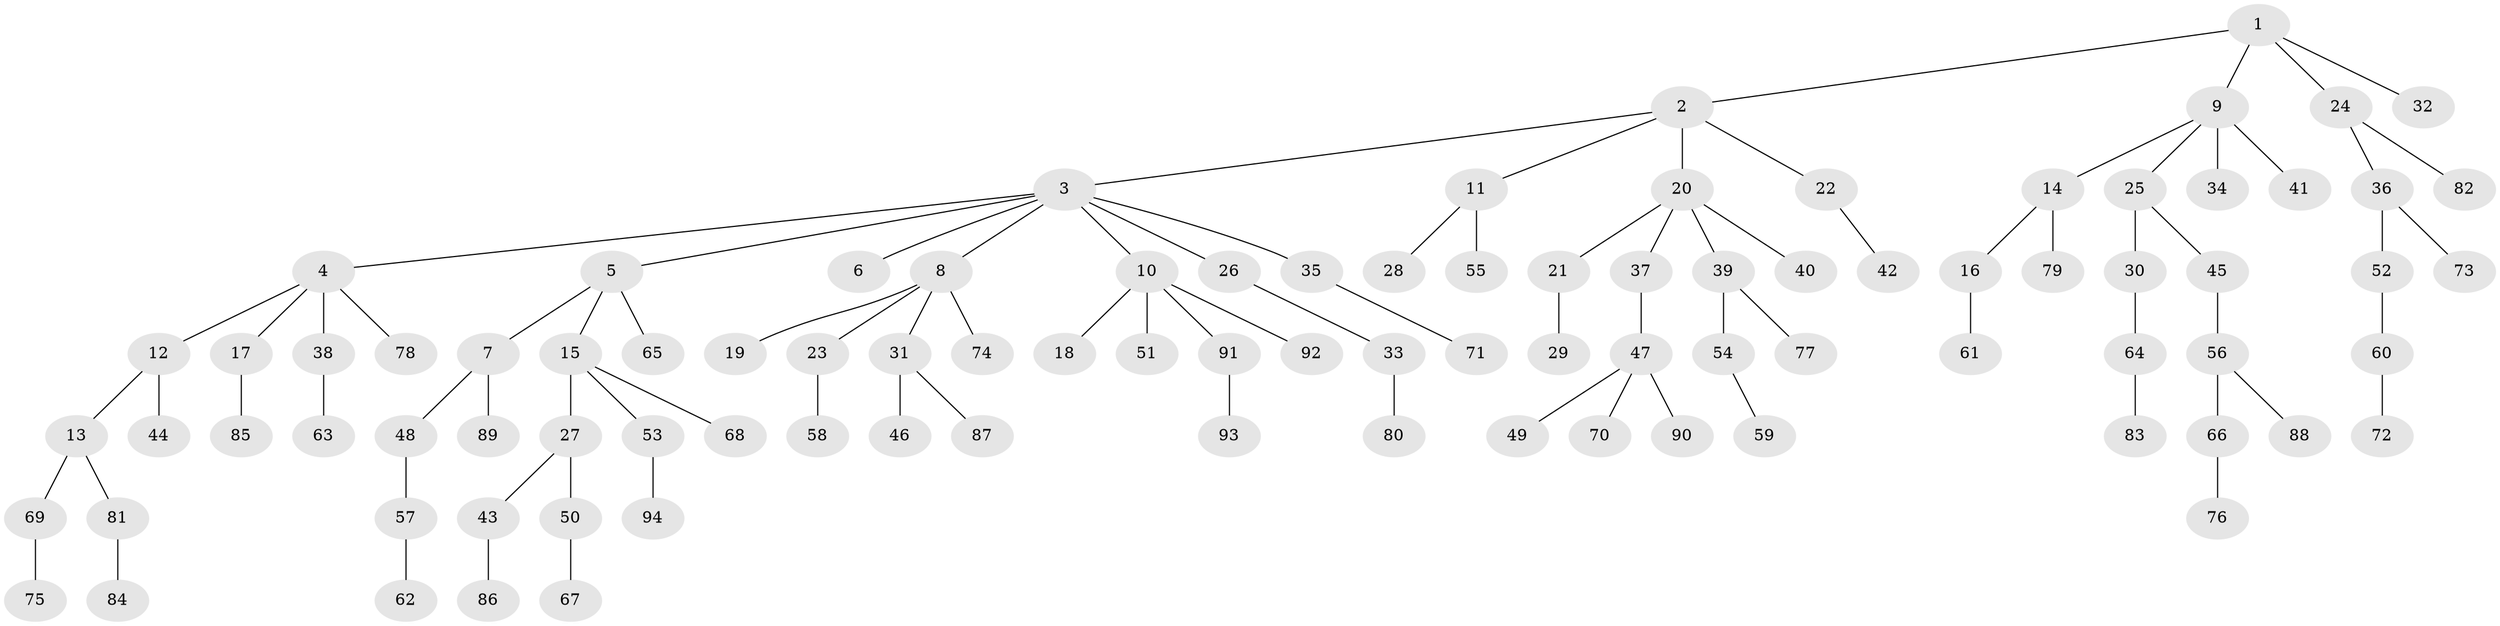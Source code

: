 // coarse degree distribution, {5: 0.07692307692307693, 1: 0.5846153846153846, 3: 0.09230769230769231, 2: 0.2, 4: 0.03076923076923077, 13: 0.015384615384615385}
// Generated by graph-tools (version 1.1) at 2025/55/03/04/25 21:55:56]
// undirected, 94 vertices, 93 edges
graph export_dot {
graph [start="1"]
  node [color=gray90,style=filled];
  1;
  2;
  3;
  4;
  5;
  6;
  7;
  8;
  9;
  10;
  11;
  12;
  13;
  14;
  15;
  16;
  17;
  18;
  19;
  20;
  21;
  22;
  23;
  24;
  25;
  26;
  27;
  28;
  29;
  30;
  31;
  32;
  33;
  34;
  35;
  36;
  37;
  38;
  39;
  40;
  41;
  42;
  43;
  44;
  45;
  46;
  47;
  48;
  49;
  50;
  51;
  52;
  53;
  54;
  55;
  56;
  57;
  58;
  59;
  60;
  61;
  62;
  63;
  64;
  65;
  66;
  67;
  68;
  69;
  70;
  71;
  72;
  73;
  74;
  75;
  76;
  77;
  78;
  79;
  80;
  81;
  82;
  83;
  84;
  85;
  86;
  87;
  88;
  89;
  90;
  91;
  92;
  93;
  94;
  1 -- 2;
  1 -- 9;
  1 -- 24;
  1 -- 32;
  2 -- 3;
  2 -- 11;
  2 -- 20;
  2 -- 22;
  3 -- 4;
  3 -- 5;
  3 -- 6;
  3 -- 8;
  3 -- 10;
  3 -- 26;
  3 -- 35;
  4 -- 12;
  4 -- 17;
  4 -- 38;
  4 -- 78;
  5 -- 7;
  5 -- 15;
  5 -- 65;
  7 -- 48;
  7 -- 89;
  8 -- 19;
  8 -- 23;
  8 -- 31;
  8 -- 74;
  9 -- 14;
  9 -- 25;
  9 -- 34;
  9 -- 41;
  10 -- 18;
  10 -- 51;
  10 -- 91;
  10 -- 92;
  11 -- 28;
  11 -- 55;
  12 -- 13;
  12 -- 44;
  13 -- 69;
  13 -- 81;
  14 -- 16;
  14 -- 79;
  15 -- 27;
  15 -- 53;
  15 -- 68;
  16 -- 61;
  17 -- 85;
  20 -- 21;
  20 -- 37;
  20 -- 39;
  20 -- 40;
  21 -- 29;
  22 -- 42;
  23 -- 58;
  24 -- 36;
  24 -- 82;
  25 -- 30;
  25 -- 45;
  26 -- 33;
  27 -- 43;
  27 -- 50;
  30 -- 64;
  31 -- 46;
  31 -- 87;
  33 -- 80;
  35 -- 71;
  36 -- 52;
  36 -- 73;
  37 -- 47;
  38 -- 63;
  39 -- 54;
  39 -- 77;
  43 -- 86;
  45 -- 56;
  47 -- 49;
  47 -- 70;
  47 -- 90;
  48 -- 57;
  50 -- 67;
  52 -- 60;
  53 -- 94;
  54 -- 59;
  56 -- 66;
  56 -- 88;
  57 -- 62;
  60 -- 72;
  64 -- 83;
  66 -- 76;
  69 -- 75;
  81 -- 84;
  91 -- 93;
}
